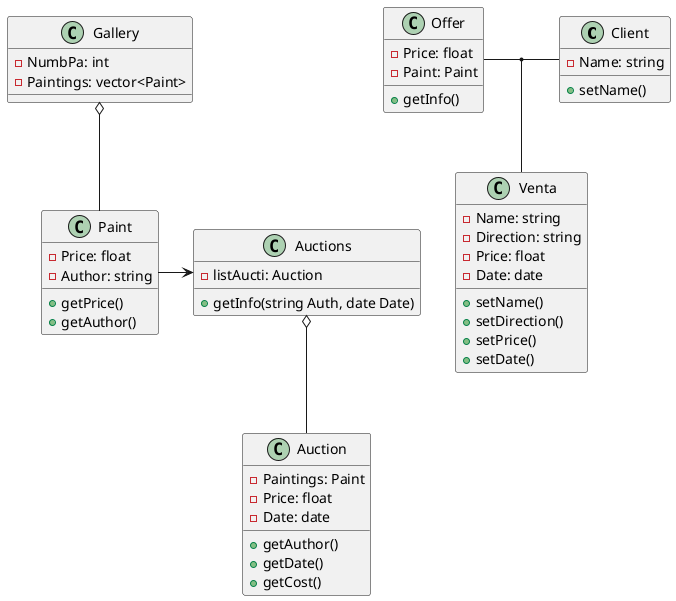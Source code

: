 @startuml

class Client{
    -Name: string
    +setName()
}
class Offer{
    -Price: float
    -Paint: Paint
    +getInfo()
}
class Venta{
    -Name: string
    -Direction: string
    -Price: float
    -Date: date
    +setName()
    +setDirection()
    +setPrice()
    +setDate()
}
class Gallery{
    -NumbPa: int
    -Paintings: vector<Paint>
}
Class Paint{
    -Price: float
    -Author: string
    +getPrice()
    +getAuthor()
}
Class Auctions{
    -listAucti: Auction
    +getInfo(string Auth, date Date)
}
class Auction{
    -Paintings: Paint
    -Price: float
    -Date: date
    +getAuthor()
    +getDate()
    +getCost()
}

Gallery o-- Paint
Auctions o-- Auction
Paint->Auctions
Offer - Client
(Offer, Client) -- Venta




@enduml